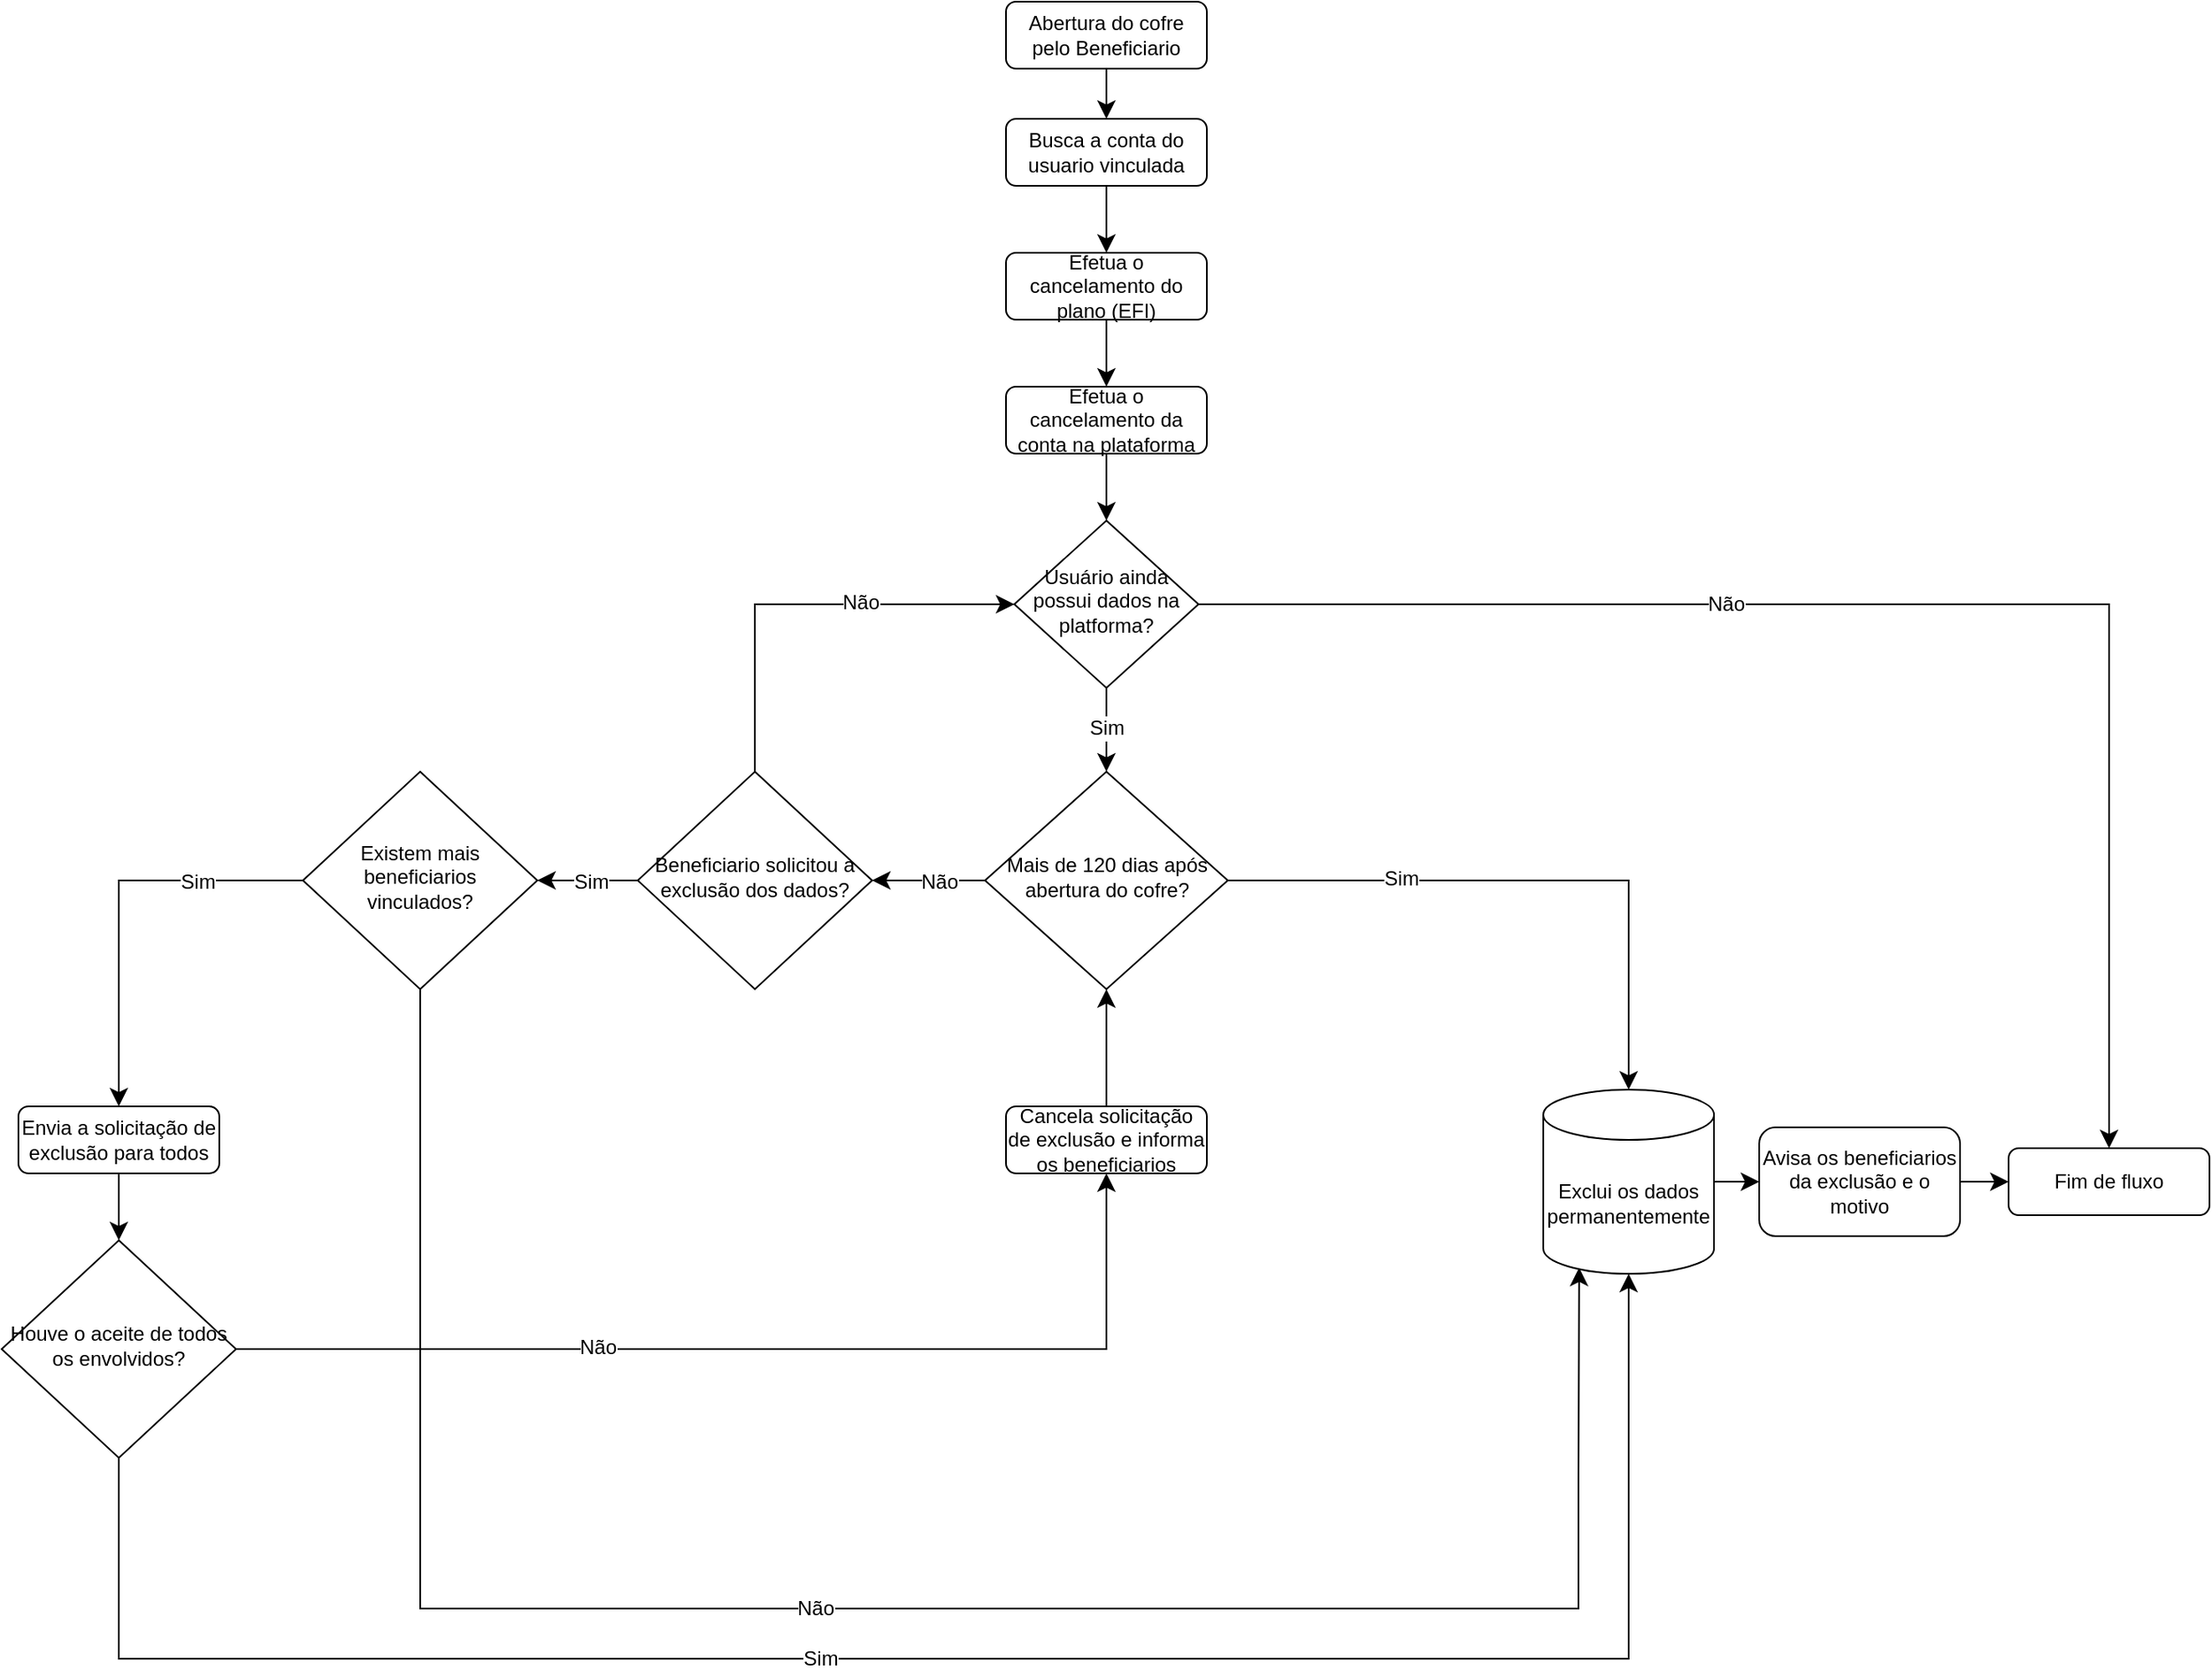 <mxfile version="24.0.5" type="github">
  <diagram id="C5RBs43oDa-KdzZeNtuy" name="Page-1">
    <mxGraphModel dx="1912" dy="1081" grid="1" gridSize="10" guides="1" tooltips="1" connect="1" arrows="1" fold="1" page="1" pageScale="1" pageWidth="827" pageHeight="1169" math="0" shadow="0">
      <root>
        <mxCell id="WIyWlLk6GJQsqaUBKTNV-0" />
        <mxCell id="WIyWlLk6GJQsqaUBKTNV-1" parent="WIyWlLk6GJQsqaUBKTNV-0" />
        <mxCell id="PX3LSnjb0EUhGyxI3kMB-23" style="edgeStyle=none;curved=1;rounded=0;orthogonalLoop=1;jettySize=auto;html=1;exitX=0.5;exitY=1;exitDx=0;exitDy=0;entryX=0.5;entryY=0;entryDx=0;entryDy=0;fontSize=12;startSize=8;endSize=8;" edge="1" parent="WIyWlLk6GJQsqaUBKTNV-1" source="WIyWlLk6GJQsqaUBKTNV-3" target="PX3LSnjb0EUhGyxI3kMB-19">
          <mxGeometry relative="1" as="geometry" />
        </mxCell>
        <mxCell id="WIyWlLk6GJQsqaUBKTNV-3" value="Abertura do cofre pelo Beneficiario" style="rounded=1;whiteSpace=wrap;html=1;fontSize=12;glass=0;strokeWidth=1;shadow=0;" parent="WIyWlLk6GJQsqaUBKTNV-1" vertex="1">
          <mxGeometry x="770" y="20" width="120" height="40" as="geometry" />
        </mxCell>
        <mxCell id="PX3LSnjb0EUhGyxI3kMB-8" style="edgeStyle=none;curved=1;rounded=0;orthogonalLoop=1;jettySize=auto;html=1;exitX=0.5;exitY=1;exitDx=0;exitDy=0;entryX=0.5;entryY=0;entryDx=0;entryDy=0;fontSize=12;startSize=8;endSize=8;" edge="1" parent="WIyWlLk6GJQsqaUBKTNV-1" source="PX3LSnjb0EUhGyxI3kMB-0" target="PX3LSnjb0EUhGyxI3kMB-4">
          <mxGeometry relative="1" as="geometry" />
        </mxCell>
        <mxCell id="PX3LSnjb0EUhGyxI3kMB-0" value="Efetua o cancelamento do plano (EFI)" style="rounded=1;whiteSpace=wrap;html=1;fontSize=12;glass=0;strokeWidth=1;shadow=0;" vertex="1" parent="WIyWlLk6GJQsqaUBKTNV-1">
          <mxGeometry x="770" y="170" width="120" height="40" as="geometry" />
        </mxCell>
        <mxCell id="PX3LSnjb0EUhGyxI3kMB-59" style="edgeStyle=none;curved=1;rounded=0;orthogonalLoop=1;jettySize=auto;html=1;exitX=0.5;exitY=1;exitDx=0;exitDy=0;entryX=0.5;entryY=0;entryDx=0;entryDy=0;fontSize=12;startSize=8;endSize=8;" edge="1" parent="WIyWlLk6GJQsqaUBKTNV-1" source="PX3LSnjb0EUhGyxI3kMB-4" target="PX3LSnjb0EUhGyxI3kMB-52">
          <mxGeometry relative="1" as="geometry" />
        </mxCell>
        <mxCell id="PX3LSnjb0EUhGyxI3kMB-4" value="Efetua o cancelamento da conta na plataforma" style="rounded=1;whiteSpace=wrap;html=1;fontSize=12;glass=0;strokeWidth=1;shadow=0;" vertex="1" parent="WIyWlLk6GJQsqaUBKTNV-1">
          <mxGeometry x="770" y="250" width="120" height="40" as="geometry" />
        </mxCell>
        <mxCell id="PX3LSnjb0EUhGyxI3kMB-68" style="edgeStyle=orthogonalEdgeStyle;rounded=0;orthogonalLoop=1;jettySize=auto;html=1;exitX=1;exitY=0.5;exitDx=0;exitDy=0;entryX=0.5;entryY=0;entryDx=0;entryDy=0;fontSize=12;startSize=8;endSize=8;entryPerimeter=0;" edge="1" parent="WIyWlLk6GJQsqaUBKTNV-1" source="PX3LSnjb0EUhGyxI3kMB-15" target="PX3LSnjb0EUhGyxI3kMB-94">
          <mxGeometry relative="1" as="geometry" />
        </mxCell>
        <mxCell id="PX3LSnjb0EUhGyxI3kMB-69" value="Sim" style="edgeLabel;html=1;align=center;verticalAlign=middle;resizable=0;points=[];fontSize=12;" vertex="1" connectable="0" parent="PX3LSnjb0EUhGyxI3kMB-68">
          <mxGeometry x="-0.434" y="1" relative="1" as="geometry">
            <mxPoint as="offset" />
          </mxGeometry>
        </mxCell>
        <mxCell id="PX3LSnjb0EUhGyxI3kMB-70" style="edgeStyle=none;curved=1;rounded=0;orthogonalLoop=1;jettySize=auto;html=1;exitX=0;exitY=0.5;exitDx=0;exitDy=0;entryX=1;entryY=0.5;entryDx=0;entryDy=0;fontSize=12;startSize=8;endSize=8;" edge="1" parent="WIyWlLk6GJQsqaUBKTNV-1" source="PX3LSnjb0EUhGyxI3kMB-15" target="PX3LSnjb0EUhGyxI3kMB-65">
          <mxGeometry relative="1" as="geometry" />
        </mxCell>
        <mxCell id="PX3LSnjb0EUhGyxI3kMB-71" value="Não" style="edgeLabel;html=1;align=center;verticalAlign=middle;resizable=0;points=[];fontSize=12;" vertex="1" connectable="0" parent="PX3LSnjb0EUhGyxI3kMB-70">
          <mxGeometry x="-0.183" y="1" relative="1" as="geometry">
            <mxPoint as="offset" />
          </mxGeometry>
        </mxCell>
        <mxCell id="PX3LSnjb0EUhGyxI3kMB-15" value="Mais de 120 dias após abertura do cofre?" style="rhombus;whiteSpace=wrap;html=1;shadow=0;fontFamily=Helvetica;fontSize=12;align=center;strokeWidth=1;spacing=6;spacingTop=-4;" vertex="1" parent="WIyWlLk6GJQsqaUBKTNV-1">
          <mxGeometry x="757.5" y="480" width="145" height="130" as="geometry" />
        </mxCell>
        <mxCell id="PX3LSnjb0EUhGyxI3kMB-50" style="edgeStyle=none;curved=1;rounded=0;orthogonalLoop=1;jettySize=auto;html=1;exitX=0.5;exitY=1;exitDx=0;exitDy=0;entryX=0.5;entryY=0;entryDx=0;entryDy=0;fontSize=12;startSize=8;endSize=8;" edge="1" parent="WIyWlLk6GJQsqaUBKTNV-1" source="PX3LSnjb0EUhGyxI3kMB-19" target="PX3LSnjb0EUhGyxI3kMB-0">
          <mxGeometry relative="1" as="geometry" />
        </mxCell>
        <mxCell id="PX3LSnjb0EUhGyxI3kMB-19" value="Busca a conta do usuario vinculada" style="rounded=1;whiteSpace=wrap;html=1;fontSize=12;glass=0;strokeWidth=1;shadow=0;" vertex="1" parent="WIyWlLk6GJQsqaUBKTNV-1">
          <mxGeometry x="770" y="90" width="120" height="40" as="geometry" />
        </mxCell>
        <mxCell id="PX3LSnjb0EUhGyxI3kMB-67" value="" style="edgeStyle=none;curved=1;rounded=0;orthogonalLoop=1;jettySize=auto;html=1;fontSize=12;startSize=8;endSize=8;" edge="1" parent="WIyWlLk6GJQsqaUBKTNV-1" source="PX3LSnjb0EUhGyxI3kMB-34" target="PX3LSnjb0EUhGyxI3kMB-38">
          <mxGeometry relative="1" as="geometry" />
        </mxCell>
        <mxCell id="PX3LSnjb0EUhGyxI3kMB-34" value="Avisa os beneficiarios da exclusão e o motivo" style="rounded=1;whiteSpace=wrap;html=1;fontSize=12;glass=0;strokeWidth=1;shadow=0;" vertex="1" parent="WIyWlLk6GJQsqaUBKTNV-1">
          <mxGeometry x="1220" y="692.5" width="120" height="65" as="geometry" />
        </mxCell>
        <mxCell id="PX3LSnjb0EUhGyxI3kMB-38" value="Fim de fluxo" style="rounded=1;whiteSpace=wrap;html=1;fontSize=12;glass=0;strokeWidth=1;shadow=0;" vertex="1" parent="WIyWlLk6GJQsqaUBKTNV-1">
          <mxGeometry x="1369" y="705" width="120" height="40" as="geometry" />
        </mxCell>
        <mxCell id="PX3LSnjb0EUhGyxI3kMB-45" value="" style="edgeStyle=none;curved=1;rounded=0;orthogonalLoop=1;jettySize=auto;html=1;fontSize=12;startSize=8;endSize=8;" edge="1" parent="WIyWlLk6GJQsqaUBKTNV-1" source="PX3LSnjb0EUhGyxI3kMB-43" target="PX3LSnjb0EUhGyxI3kMB-15">
          <mxGeometry relative="1" as="geometry" />
        </mxCell>
        <mxCell id="PX3LSnjb0EUhGyxI3kMB-43" value="Cancela solicitação de exclusão e informa os beneficiarios" style="rounded=1;whiteSpace=wrap;html=1;fontSize=12;glass=0;strokeWidth=1;shadow=0;" vertex="1" parent="WIyWlLk6GJQsqaUBKTNV-1">
          <mxGeometry x="770" y="680" width="120" height="40" as="geometry" />
        </mxCell>
        <mxCell id="PX3LSnjb0EUhGyxI3kMB-54" style="edgeStyle=none;curved=1;rounded=0;orthogonalLoop=1;jettySize=auto;html=1;exitX=0.5;exitY=1;exitDx=0;exitDy=0;entryX=0.5;entryY=0;entryDx=0;entryDy=0;fontSize=12;startSize=8;endSize=8;" edge="1" parent="WIyWlLk6GJQsqaUBKTNV-1" source="PX3LSnjb0EUhGyxI3kMB-52" target="PX3LSnjb0EUhGyxI3kMB-15">
          <mxGeometry relative="1" as="geometry" />
        </mxCell>
        <mxCell id="PX3LSnjb0EUhGyxI3kMB-56" value="Sim" style="edgeLabel;html=1;align=center;verticalAlign=middle;resizable=0;points=[];fontSize=12;" vertex="1" connectable="0" parent="PX3LSnjb0EUhGyxI3kMB-54">
          <mxGeometry x="-0.04" relative="1" as="geometry">
            <mxPoint as="offset" />
          </mxGeometry>
        </mxCell>
        <mxCell id="PX3LSnjb0EUhGyxI3kMB-63" style="edgeStyle=orthogonalEdgeStyle;rounded=0;orthogonalLoop=1;jettySize=auto;html=1;exitX=1;exitY=0.5;exitDx=0;exitDy=0;entryX=0.5;entryY=0;entryDx=0;entryDy=0;fontSize=12;startSize=8;endSize=8;" edge="1" parent="WIyWlLk6GJQsqaUBKTNV-1" source="PX3LSnjb0EUhGyxI3kMB-52" target="PX3LSnjb0EUhGyxI3kMB-38">
          <mxGeometry relative="1" as="geometry">
            <mxPoint x="954" y="380" as="targetPoint" />
          </mxGeometry>
        </mxCell>
        <mxCell id="PX3LSnjb0EUhGyxI3kMB-64" value="Não" style="edgeLabel;html=1;align=center;verticalAlign=middle;resizable=0;points=[];fontSize=12;" vertex="1" connectable="0" parent="PX3LSnjb0EUhGyxI3kMB-63">
          <mxGeometry x="-0.275" relative="1" as="geometry">
            <mxPoint as="offset" />
          </mxGeometry>
        </mxCell>
        <mxCell id="PX3LSnjb0EUhGyxI3kMB-52" value="Usuário ainda possui dados na platforma?" style="rhombus;whiteSpace=wrap;html=1;shadow=0;fontFamily=Helvetica;fontSize=12;align=center;strokeWidth=1;spacing=6;spacingTop=-4;" vertex="1" parent="WIyWlLk6GJQsqaUBKTNV-1">
          <mxGeometry x="775" y="330" width="110" height="100" as="geometry" />
        </mxCell>
        <mxCell id="PX3LSnjb0EUhGyxI3kMB-82" style="edgeStyle=none;curved=1;rounded=0;orthogonalLoop=1;jettySize=auto;html=1;exitX=0;exitY=0.5;exitDx=0;exitDy=0;entryX=1;entryY=0.5;entryDx=0;entryDy=0;fontSize=12;startSize=8;endSize=8;" edge="1" parent="WIyWlLk6GJQsqaUBKTNV-1" source="PX3LSnjb0EUhGyxI3kMB-65" target="PX3LSnjb0EUhGyxI3kMB-72">
          <mxGeometry relative="1" as="geometry" />
        </mxCell>
        <mxCell id="PX3LSnjb0EUhGyxI3kMB-83" value="Sim" style="edgeLabel;html=1;align=center;verticalAlign=middle;resizable=0;points=[];fontSize=12;" vertex="1" connectable="0" parent="PX3LSnjb0EUhGyxI3kMB-82">
          <mxGeometry x="-0.049" y="1" relative="1" as="geometry">
            <mxPoint as="offset" />
          </mxGeometry>
        </mxCell>
        <mxCell id="PX3LSnjb0EUhGyxI3kMB-92" style="edgeStyle=orthogonalEdgeStyle;rounded=0;orthogonalLoop=1;jettySize=auto;html=1;exitX=0.5;exitY=0;exitDx=0;exitDy=0;entryX=0;entryY=0.5;entryDx=0;entryDy=0;fontSize=12;startSize=8;endSize=8;" edge="1" parent="WIyWlLk6GJQsqaUBKTNV-1" source="PX3LSnjb0EUhGyxI3kMB-65" target="PX3LSnjb0EUhGyxI3kMB-52">
          <mxGeometry relative="1" as="geometry" />
        </mxCell>
        <mxCell id="PX3LSnjb0EUhGyxI3kMB-93" value="Não" style="edgeLabel;html=1;align=center;verticalAlign=middle;resizable=0;points=[];fontSize=12;" vertex="1" connectable="0" parent="PX3LSnjb0EUhGyxI3kMB-92">
          <mxGeometry x="0.274" y="1" relative="1" as="geometry">
            <mxPoint as="offset" />
          </mxGeometry>
        </mxCell>
        <mxCell id="PX3LSnjb0EUhGyxI3kMB-65" value="Beneficiario solicitou a exclusão dos dados?" style="rhombus;whiteSpace=wrap;html=1;shadow=0;fontFamily=Helvetica;fontSize=12;align=center;strokeWidth=1;spacing=6;spacingTop=-4;" vertex="1" parent="WIyWlLk6GJQsqaUBKTNV-1">
          <mxGeometry x="550" y="480" width="140" height="130" as="geometry" />
        </mxCell>
        <mxCell id="PX3LSnjb0EUhGyxI3kMB-75" style="edgeStyle=orthogonalEdgeStyle;rounded=0;orthogonalLoop=1;jettySize=auto;html=1;exitX=0.5;exitY=1;exitDx=0;exitDy=0;entryX=0.21;entryY=0.967;entryDx=0;entryDy=0;fontSize=12;startSize=8;endSize=8;entryPerimeter=0;" edge="1" parent="WIyWlLk6GJQsqaUBKTNV-1" source="PX3LSnjb0EUhGyxI3kMB-72" target="PX3LSnjb0EUhGyxI3kMB-94">
          <mxGeometry relative="1" as="geometry">
            <Array as="points">
              <mxPoint x="420" y="980" />
              <mxPoint x="1112" y="980" />
              <mxPoint x="1112" y="906" />
            </Array>
          </mxGeometry>
        </mxCell>
        <mxCell id="PX3LSnjb0EUhGyxI3kMB-76" value="Não" style="edgeLabel;html=1;align=center;verticalAlign=middle;resizable=0;points=[];fontSize=12;" vertex="1" connectable="0" parent="PX3LSnjb0EUhGyxI3kMB-75">
          <mxGeometry x="-0.042" relative="1" as="geometry">
            <mxPoint as="offset" />
          </mxGeometry>
        </mxCell>
        <mxCell id="PX3LSnjb0EUhGyxI3kMB-84" style="edgeStyle=orthogonalEdgeStyle;rounded=0;orthogonalLoop=1;jettySize=auto;html=1;exitX=0;exitY=0.5;exitDx=0;exitDy=0;entryX=0.5;entryY=0;entryDx=0;entryDy=0;fontSize=12;startSize=8;endSize=8;" edge="1" parent="WIyWlLk6GJQsqaUBKTNV-1" source="PX3LSnjb0EUhGyxI3kMB-72" target="PX3LSnjb0EUhGyxI3kMB-79">
          <mxGeometry relative="1" as="geometry" />
        </mxCell>
        <mxCell id="PX3LSnjb0EUhGyxI3kMB-97" value="Sim" style="edgeLabel;html=1;align=center;verticalAlign=middle;resizable=0;points=[];fontSize=12;" vertex="1" connectable="0" parent="PX3LSnjb0EUhGyxI3kMB-84">
          <mxGeometry x="-0.472" y="1" relative="1" as="geometry">
            <mxPoint x="1" as="offset" />
          </mxGeometry>
        </mxCell>
        <mxCell id="PX3LSnjb0EUhGyxI3kMB-72" value="Existem mais beneficiarios vinculados?" style="rhombus;whiteSpace=wrap;html=1;shadow=0;fontFamily=Helvetica;fontSize=12;align=center;strokeWidth=1;spacing=6;spacingTop=-4;" vertex="1" parent="WIyWlLk6GJQsqaUBKTNV-1">
          <mxGeometry x="350" y="480" width="140" height="130" as="geometry" />
        </mxCell>
        <mxCell id="PX3LSnjb0EUhGyxI3kMB-86" style="edgeStyle=none;curved=1;rounded=0;orthogonalLoop=1;jettySize=auto;html=1;exitX=0.5;exitY=1;exitDx=0;exitDy=0;entryX=0.5;entryY=0;entryDx=0;entryDy=0;fontSize=12;startSize=8;endSize=8;" edge="1" parent="WIyWlLk6GJQsqaUBKTNV-1" source="PX3LSnjb0EUhGyxI3kMB-79" target="PX3LSnjb0EUhGyxI3kMB-85">
          <mxGeometry relative="1" as="geometry" />
        </mxCell>
        <mxCell id="PX3LSnjb0EUhGyxI3kMB-79" value="Envia a solicitação de exclusão para todos" style="rounded=1;whiteSpace=wrap;html=1;fontSize=12;glass=0;strokeWidth=1;shadow=0;" vertex="1" parent="WIyWlLk6GJQsqaUBKTNV-1">
          <mxGeometry x="180" y="680" width="120" height="40" as="geometry" />
        </mxCell>
        <mxCell id="PX3LSnjb0EUhGyxI3kMB-88" style="edgeStyle=orthogonalEdgeStyle;rounded=0;orthogonalLoop=1;jettySize=auto;html=1;exitX=0.5;exitY=1;exitDx=0;exitDy=0;fontSize=12;startSize=8;endSize=8;entryX=0.5;entryY=1;entryDx=0;entryDy=0;entryPerimeter=0;" edge="1" parent="WIyWlLk6GJQsqaUBKTNV-1" source="PX3LSnjb0EUhGyxI3kMB-85" target="PX3LSnjb0EUhGyxI3kMB-94">
          <mxGeometry relative="1" as="geometry">
            <mxPoint x="1160" y="870" as="targetPoint" />
            <Array as="points">
              <mxPoint x="240" y="1010" />
              <mxPoint x="1142" y="1010" />
            </Array>
          </mxGeometry>
        </mxCell>
        <mxCell id="PX3LSnjb0EUhGyxI3kMB-89" value="Sim" style="edgeLabel;html=1;align=center;verticalAlign=middle;resizable=0;points=[];fontSize=12;" vertex="1" connectable="0" parent="PX3LSnjb0EUhGyxI3kMB-88">
          <mxGeometry x="-0.14" relative="1" as="geometry">
            <mxPoint as="offset" />
          </mxGeometry>
        </mxCell>
        <mxCell id="PX3LSnjb0EUhGyxI3kMB-90" style="edgeStyle=orthogonalEdgeStyle;rounded=0;orthogonalLoop=1;jettySize=auto;html=1;exitX=1;exitY=0.5;exitDx=0;exitDy=0;entryX=0.5;entryY=1;entryDx=0;entryDy=0;fontSize=12;startSize=8;endSize=8;" edge="1" parent="WIyWlLk6GJQsqaUBKTNV-1" source="PX3LSnjb0EUhGyxI3kMB-85" target="PX3LSnjb0EUhGyxI3kMB-43">
          <mxGeometry relative="1" as="geometry" />
        </mxCell>
        <mxCell id="PX3LSnjb0EUhGyxI3kMB-91" value="Não" style="edgeLabel;html=1;align=center;verticalAlign=middle;resizable=0;points=[];fontSize=12;" vertex="1" connectable="0" parent="PX3LSnjb0EUhGyxI3kMB-90">
          <mxGeometry x="-0.305" y="1" relative="1" as="geometry">
            <mxPoint x="-1" as="offset" />
          </mxGeometry>
        </mxCell>
        <mxCell id="PX3LSnjb0EUhGyxI3kMB-85" value="Houve o aceite de todos os envolvidos?" style="rhombus;whiteSpace=wrap;html=1;shadow=0;fontFamily=Helvetica;fontSize=12;align=center;strokeWidth=1;spacing=6;spacingTop=-4;" vertex="1" parent="WIyWlLk6GJQsqaUBKTNV-1">
          <mxGeometry x="170" y="760" width="140" height="130" as="geometry" />
        </mxCell>
        <mxCell id="PX3LSnjb0EUhGyxI3kMB-96" style="edgeStyle=none;curved=1;rounded=0;orthogonalLoop=1;jettySize=auto;html=1;exitX=1;exitY=0.5;exitDx=0;exitDy=0;exitPerimeter=0;entryX=0;entryY=0.5;entryDx=0;entryDy=0;fontSize=12;startSize=8;endSize=8;" edge="1" parent="WIyWlLk6GJQsqaUBKTNV-1" source="PX3LSnjb0EUhGyxI3kMB-94" target="PX3LSnjb0EUhGyxI3kMB-34">
          <mxGeometry relative="1" as="geometry" />
        </mxCell>
        <mxCell id="PX3LSnjb0EUhGyxI3kMB-94" value="Exclui os dados permanentemente" style="shape=cylinder3;whiteSpace=wrap;html=1;boundedLbl=1;backgroundOutline=1;size=15;" vertex="1" parent="WIyWlLk6GJQsqaUBKTNV-1">
          <mxGeometry x="1091" y="670" width="102" height="110" as="geometry" />
        </mxCell>
      </root>
    </mxGraphModel>
  </diagram>
</mxfile>
